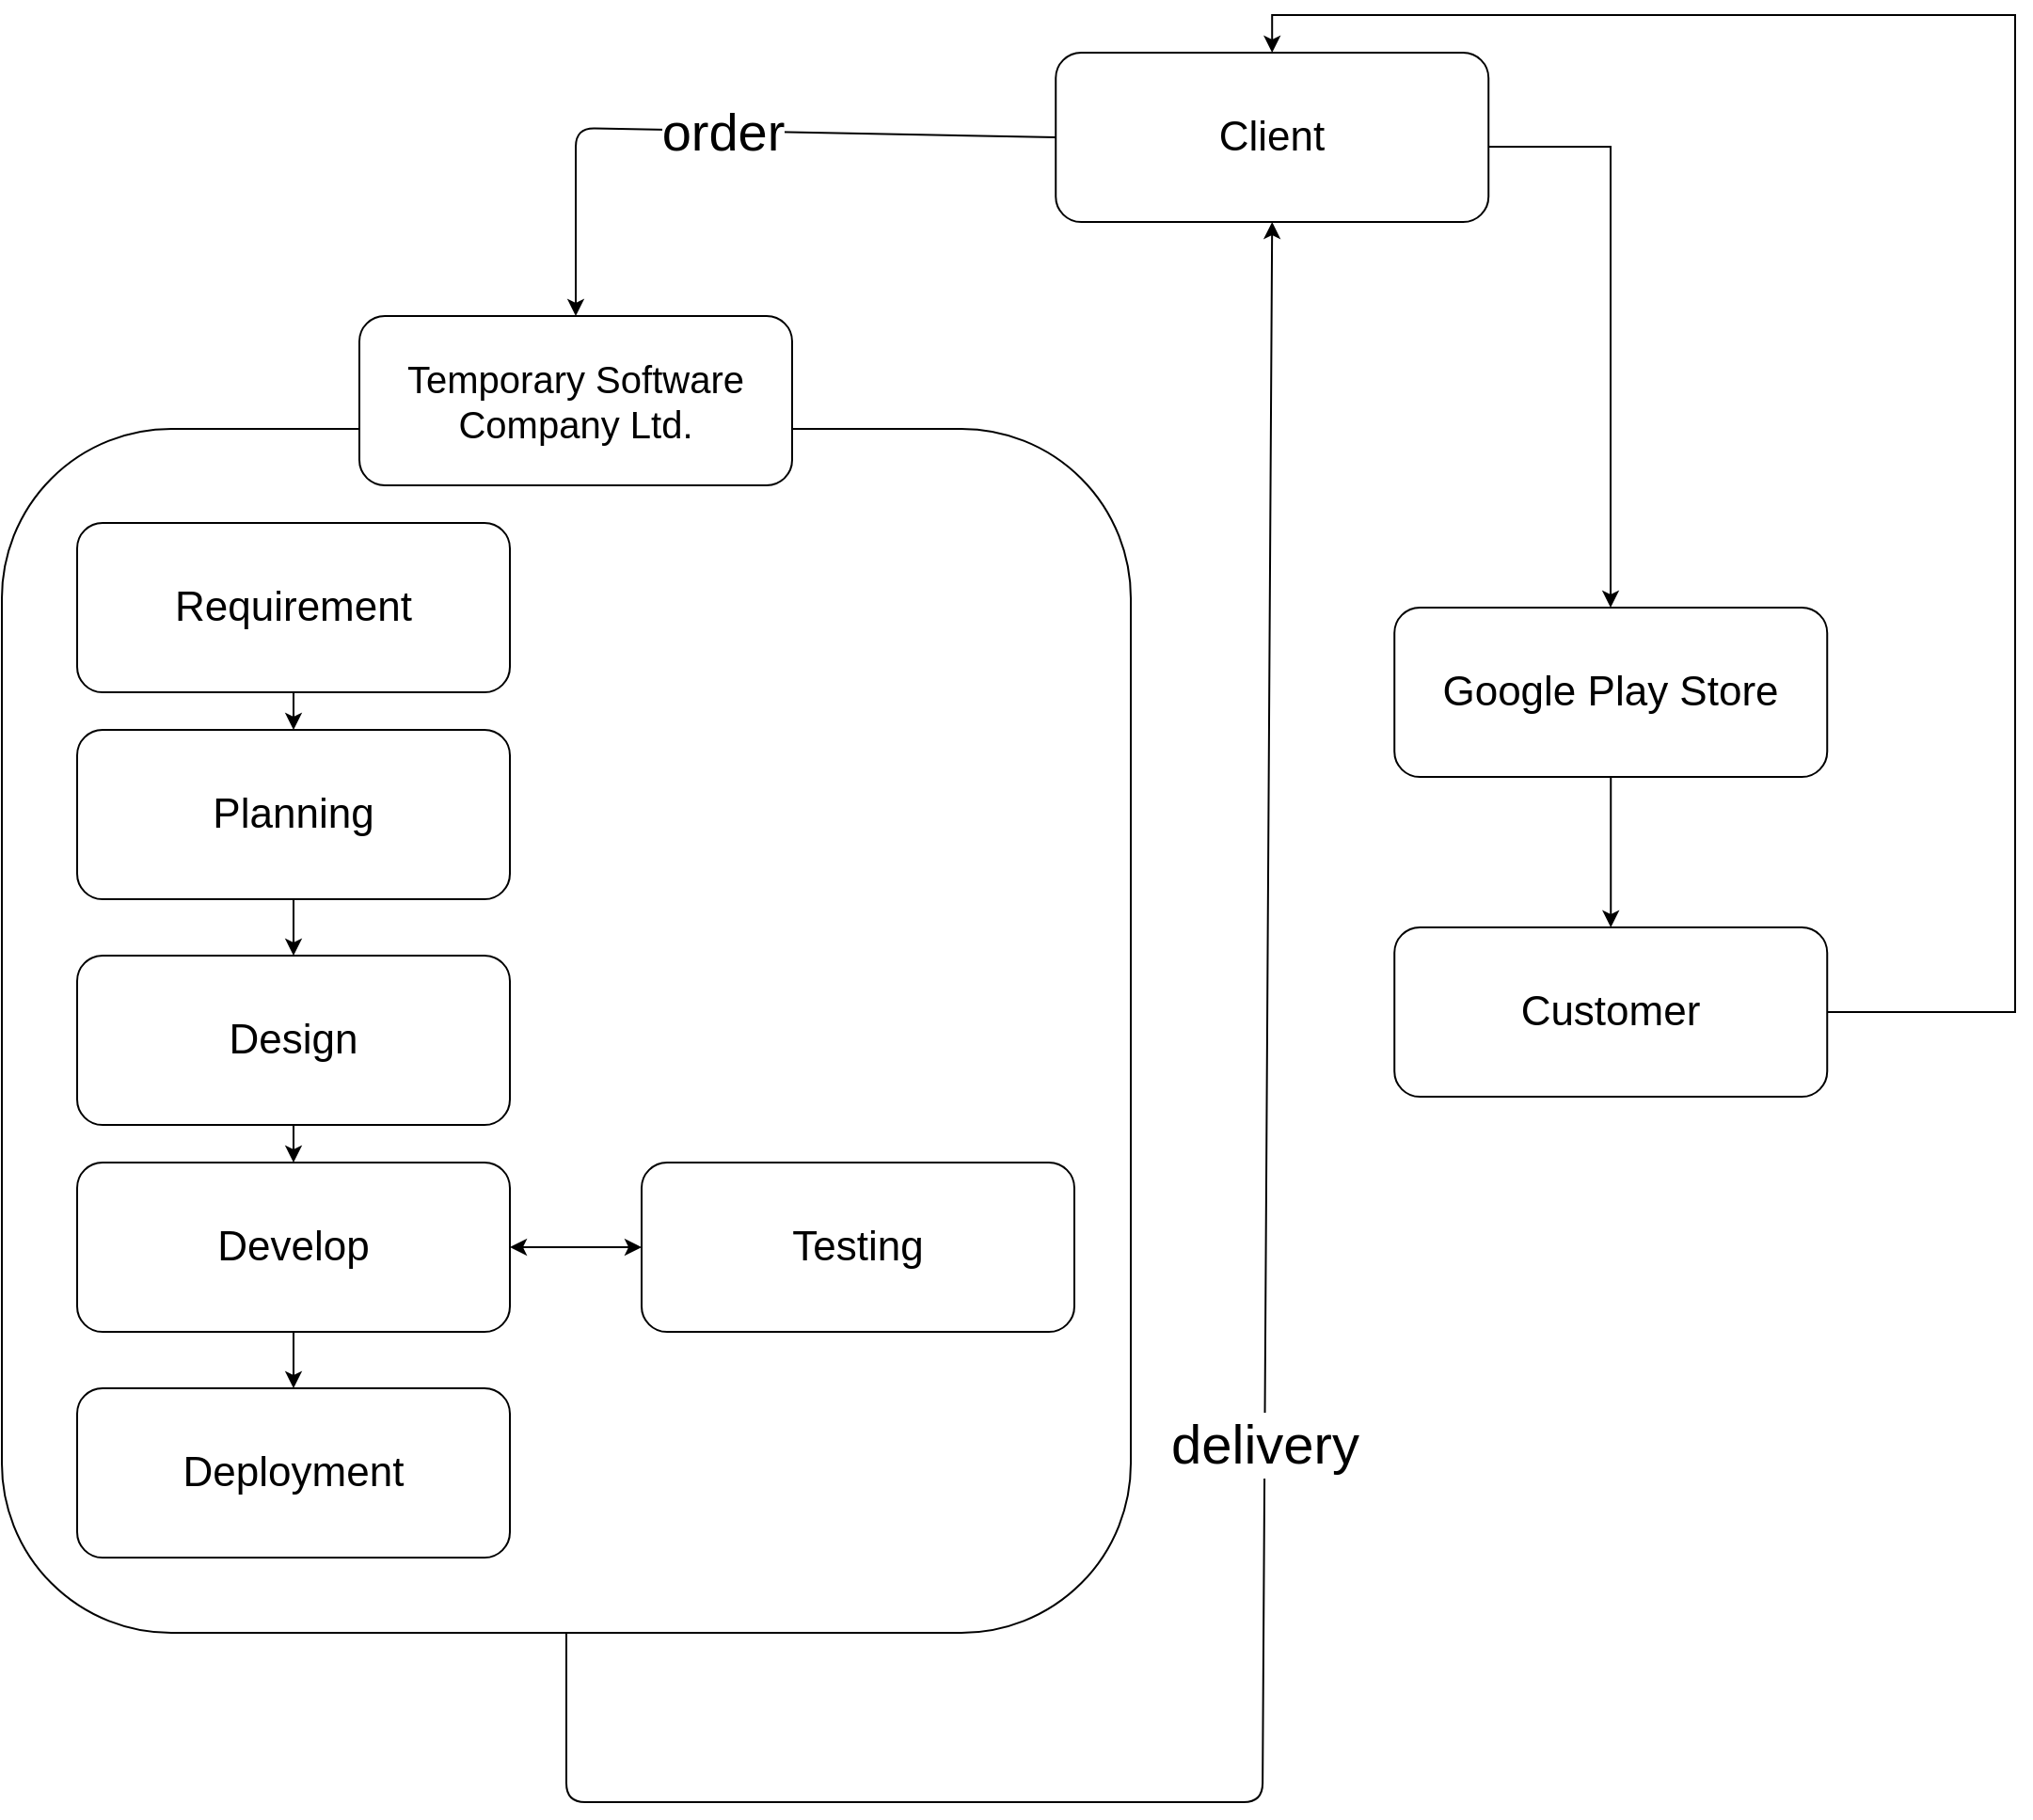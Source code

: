 <mxfile version="10.6.0" type="github"><diagram id="_4Gg-TKVNMU4XP4fb0Fz" name="Page-1"><mxGraphModel dx="2020" dy="2254" grid="1" gridSize="10" guides="1" tooltips="1" connect="1" arrows="1" fold="1" page="1" pageScale="1" pageWidth="850" pageHeight="1100" math="0" shadow="0"><root><mxCell id="0"/><mxCell id="1" parent="0"/><mxCell id="JvbYvJGQFCC8Bi67AofF-9" value="" style="rounded=1;whiteSpace=wrap;html=1;" vertex="1" parent="1"><mxGeometry x="40" y="210" width="600" height="640" as="geometry"/></mxCell><mxCell id="cOc5OjOTB0Sk3N7PSCbI-2" value="Temporary Software Company Ltd." style="rounded=1;whiteSpace=wrap;html=1;fontSize=20;" parent="1" vertex="1"><mxGeometry x="230" y="150" width="230" height="90" as="geometry"/></mxCell><mxCell id="JvbYvJGQFCC8Bi67AofF-1" value="&lt;div style=&quot;font-size: 22px;&quot;&gt;Requirement&lt;/div&gt;" style="rounded=1;whiteSpace=wrap;html=1;fontSize=22;" vertex="1" parent="1"><mxGeometry x="80" y="260" width="230" height="90" as="geometry"/></mxCell><mxCell id="JvbYvJGQFCC8Bi67AofF-49" style="edgeStyle=orthogonalEdgeStyle;rounded=0;orthogonalLoop=1;jettySize=auto;html=1;exitX=0.5;exitY=1;exitDx=0;exitDy=0;entryX=0.5;entryY=0;entryDx=0;entryDy=0;fontSize=22;" edge="1" parent="1" source="JvbYvJGQFCC8Bi67AofF-2" target="JvbYvJGQFCC8Bi67AofF-3"><mxGeometry relative="1" as="geometry"/></mxCell><mxCell id="JvbYvJGQFCC8Bi67AofF-2" value="&lt;div style=&quot;font-size: 22px;&quot;&gt;Planning&lt;/div&gt;" style="rounded=1;whiteSpace=wrap;html=1;fontSize=22;" vertex="1" parent="1"><mxGeometry x="80" y="370" width="230" height="90" as="geometry"/></mxCell><mxCell id="JvbYvJGQFCC8Bi67AofF-50" style="edgeStyle=orthogonalEdgeStyle;rounded=0;orthogonalLoop=1;jettySize=auto;html=1;exitX=0.5;exitY=1;exitDx=0;exitDy=0;entryX=0.5;entryY=0;entryDx=0;entryDy=0;fontSize=22;" edge="1" parent="1" source="JvbYvJGQFCC8Bi67AofF-3" target="JvbYvJGQFCC8Bi67AofF-4"><mxGeometry relative="1" as="geometry"/></mxCell><mxCell id="JvbYvJGQFCC8Bi67AofF-3" value="Design" style="rounded=1;whiteSpace=wrap;html=1;fontSize=22;" vertex="1" parent="1"><mxGeometry x="80" y="490" width="230" height="90" as="geometry"/></mxCell><mxCell id="JvbYvJGQFCC8Bi67AofF-51" style="edgeStyle=orthogonalEdgeStyle;rounded=0;orthogonalLoop=1;jettySize=auto;html=1;exitX=0.5;exitY=1;exitDx=0;exitDy=0;entryX=0.5;entryY=0;entryDx=0;entryDy=0;fontSize=22;" edge="1" parent="1" source="JvbYvJGQFCC8Bi67AofF-4" target="JvbYvJGQFCC8Bi67AofF-6"><mxGeometry relative="1" as="geometry"/></mxCell><mxCell id="JvbYvJGQFCC8Bi67AofF-4" value="&lt;div style=&quot;font-size: 22px;&quot;&gt;Develop&lt;/div&gt;" style="rounded=1;whiteSpace=wrap;html=1;fontSize=22;" vertex="1" parent="1"><mxGeometry x="80" y="600" width="230" height="90" as="geometry"/></mxCell><mxCell id="JvbYvJGQFCC8Bi67AofF-5" value="Testing" style="rounded=1;whiteSpace=wrap;html=1;fontSize=22;" vertex="1" parent="1"><mxGeometry x="380" y="600" width="230" height="90" as="geometry"/></mxCell><mxCell id="JvbYvJGQFCC8Bi67AofF-6" value="Deployment" style="rounded=1;whiteSpace=wrap;html=1;fontSize=22;" vertex="1" parent="1"><mxGeometry x="80" y="720" width="230" height="90" as="geometry"/></mxCell><mxCell id="JvbYvJGQFCC8Bi67AofF-7" value="" style="endArrow=classic;startArrow=classic;html=1;entryX=0;entryY=0.5;entryDx=0;entryDy=0;exitX=1;exitY=0.5;exitDx=0;exitDy=0;" edge="1" parent="1" source="JvbYvJGQFCC8Bi67AofF-4" target="JvbYvJGQFCC8Bi67AofF-5"><mxGeometry width="50" height="50" relative="1" as="geometry"><mxPoint x="80" y="880" as="sourcePoint"/><mxPoint x="130" y="830" as="targetPoint"/></mxGeometry></mxCell><mxCell id="JvbYvJGQFCC8Bi67AofF-20" value="" style="edgeStyle=orthogonalEdgeStyle;rounded=0;orthogonalLoop=1;jettySize=auto;html=1;" edge="1" parent="1" target="JvbYvJGQFCC8Bi67AofF-19"><mxGeometry relative="1" as="geometry"><mxPoint x="715" y="90" as="sourcePoint"/><Array as="points"><mxPoint x="715" y="60"/><mxPoint x="895" y="60"/></Array></mxGeometry></mxCell><mxCell id="JvbYvJGQFCC8Bi67AofF-11" value="Client" style="rounded=1;whiteSpace=wrap;html=1;fontSize=22;" vertex="1" parent="1"><mxGeometry x="600.118" y="10" width="230" height="90" as="geometry"/></mxCell><mxCell id="JvbYvJGQFCC8Bi67AofF-37" value="" style="edgeStyle=orthogonalEdgeStyle;rounded=0;orthogonalLoop=1;jettySize=auto;html=1;" edge="1" parent="1" source="JvbYvJGQFCC8Bi67AofF-19" target="JvbYvJGQFCC8Bi67AofF-36"><mxGeometry relative="1" as="geometry"/></mxCell><mxCell id="JvbYvJGQFCC8Bi67AofF-19" value="&lt;div style=&quot;font-size: 22px;&quot;&gt;Google Play Store&lt;/div&gt;" style="rounded=1;whiteSpace=wrap;html=1;fontSize=22;" vertex="1" parent="1"><mxGeometry x="780.118" y="305" width="230" height="90" as="geometry"/></mxCell><mxCell id="JvbYvJGQFCC8Bi67AofF-39" value="" style="edgeStyle=orthogonalEdgeStyle;rounded=0;orthogonalLoop=1;jettySize=auto;html=1;entryX=0.5;entryY=0;entryDx=0;entryDy=0;" edge="1" parent="1" source="JvbYvJGQFCC8Bi67AofF-36" target="JvbYvJGQFCC8Bi67AofF-11"><mxGeometry relative="1" as="geometry"><mxPoint x="895.118" y="645" as="targetPoint"/><Array as="points"><mxPoint x="1110" y="520"/><mxPoint x="1110" y="-10"/><mxPoint x="715" y="-10"/></Array></mxGeometry></mxCell><mxCell id="JvbYvJGQFCC8Bi67AofF-36" value="Customer" style="rounded=1;whiteSpace=wrap;html=1;fontSize=22;" vertex="1" parent="1"><mxGeometry x="780.118" y="475" width="230" height="90" as="geometry"/></mxCell><mxCell id="JvbYvJGQFCC8Bi67AofF-25" value="order" style="endArrow=classic;html=1;exitX=0;exitY=0.5;exitDx=0;exitDy=0;entryX=0.5;entryY=0;entryDx=0;entryDy=0;fontSize=28;" edge="1" parent="1" source="JvbYvJGQFCC8Bi67AofF-11" target="cOc5OjOTB0Sk3N7PSCbI-2"><mxGeometry width="50" height="50" relative="1" as="geometry"><mxPoint x="40" y="930" as="sourcePoint"/><mxPoint x="90" y="880" as="targetPoint"/><Array as="points"><mxPoint x="345" y="50"/></Array></mxGeometry></mxCell><mxCell id="JvbYvJGQFCC8Bi67AofF-44" value="delivery" style="endArrow=classic;html=1;exitX=0.5;exitY=1;exitDx=0;exitDy=0;entryX=0.5;entryY=1;entryDx=0;entryDy=0;fontSize=29;" edge="1" parent="1" source="JvbYvJGQFCC8Bi67AofF-9" target="JvbYvJGQFCC8Bi67AofF-11"><mxGeometry width="50" height="50" relative="1" as="geometry"><mxPoint x="40" y="920" as="sourcePoint"/><mxPoint x="810" y="800" as="targetPoint"/><Array as="points"><mxPoint x="340" y="940"/><mxPoint x="710" y="940"/></Array></mxGeometry></mxCell><mxCell id="JvbYvJGQFCC8Bi67AofF-46" value="" style="endArrow=classic;html=1;fontSize=22;entryX=0.5;entryY=0;entryDx=0;entryDy=0;exitX=0.5;exitY=1;exitDx=0;exitDy=0;" edge="1" parent="1" source="JvbYvJGQFCC8Bi67AofF-1" target="JvbYvJGQFCC8Bi67AofF-2"><mxGeometry width="50" height="50" relative="1" as="geometry"><mxPoint x="40" y="1060" as="sourcePoint"/><mxPoint x="90" y="1010" as="targetPoint"/></mxGeometry></mxCell></root></mxGraphModel></diagram></mxfile>